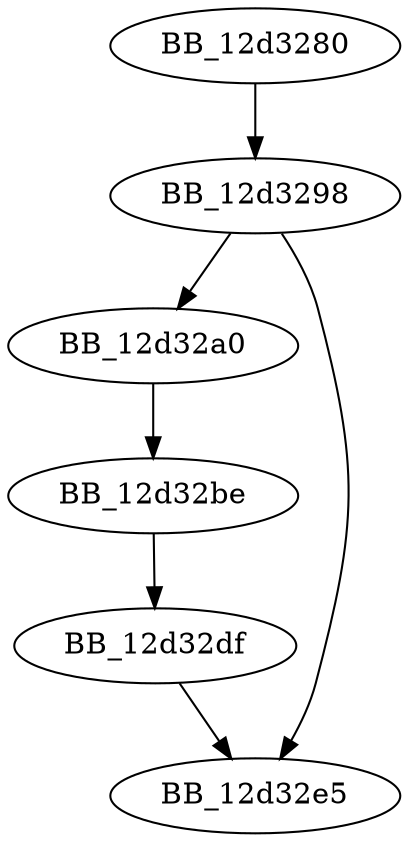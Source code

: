 DiGraph sub_12D3280{
BB_12d3280->BB_12d3298
BB_12d3298->BB_12d32a0
BB_12d3298->BB_12d32e5
BB_12d32a0->BB_12d32be
BB_12d32be->BB_12d32df
BB_12d32df->BB_12d32e5
}
